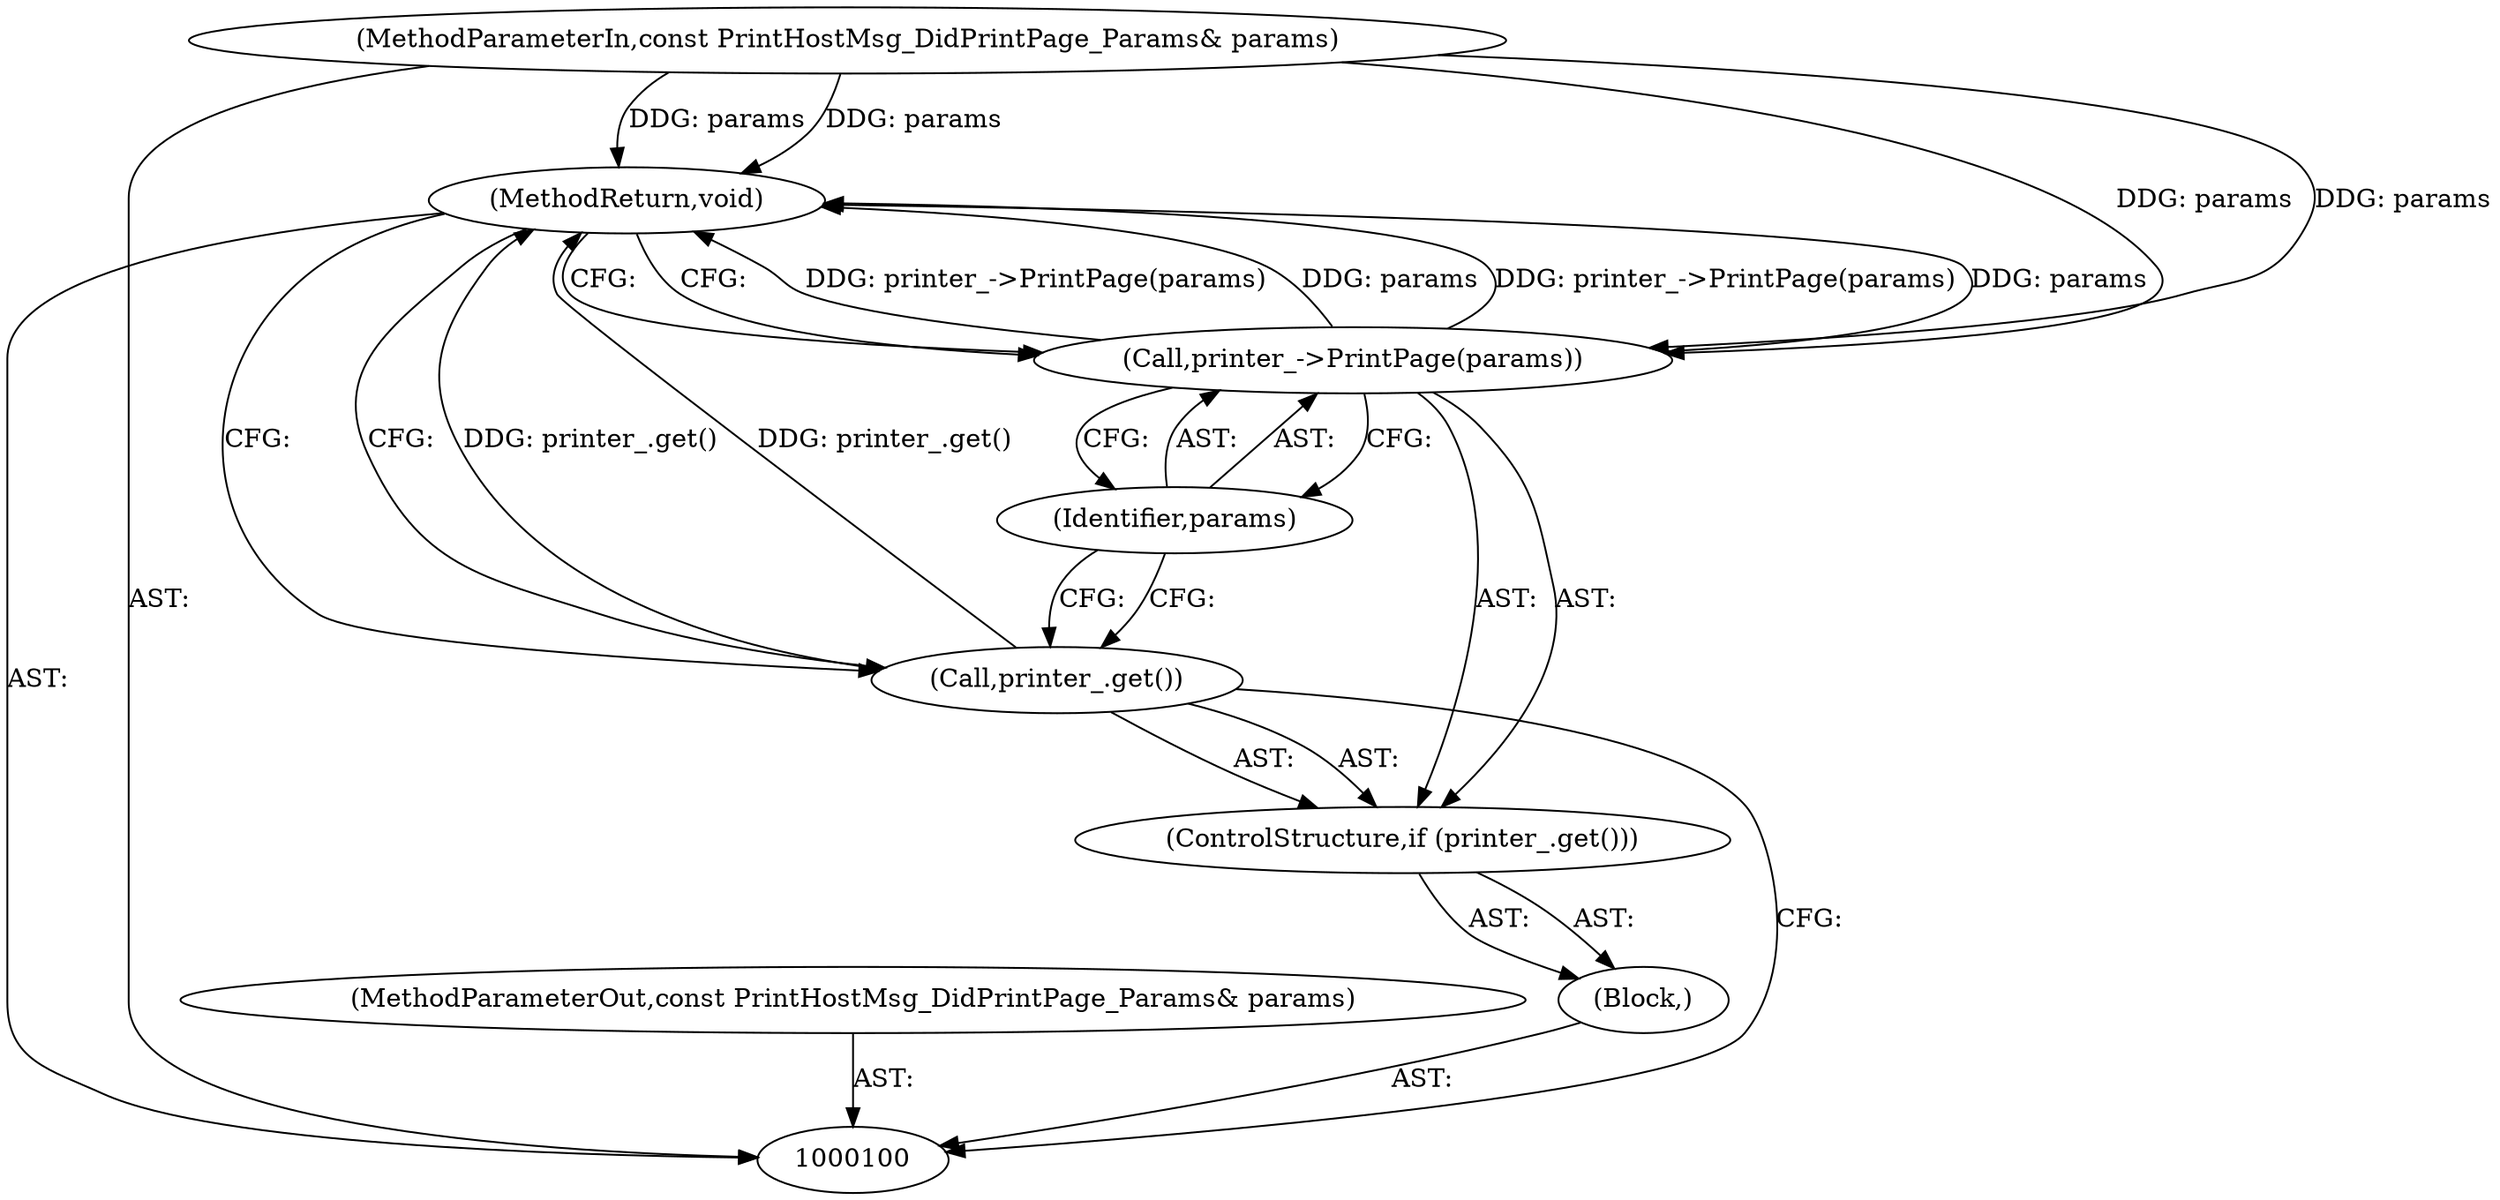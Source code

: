 digraph "1_Chrome_116d0963cadfbf55ef2ec3d13781987c4d80517a_30" {
"1000107" [label="(MethodReturn,void)"];
"1000101" [label="(MethodParameterIn,const PrintHostMsg_DidPrintPage_Params& params)"];
"1000118" [label="(MethodParameterOut,const PrintHostMsg_DidPrintPage_Params& params)"];
"1000102" [label="(Block,)"];
"1000103" [label="(ControlStructure,if (printer_.get()))"];
"1000104" [label="(Call,printer_.get())"];
"1000106" [label="(Identifier,params)"];
"1000105" [label="(Call,printer_->PrintPage(params))"];
"1000107" -> "1000100"  [label="AST: "];
"1000107" -> "1000105"  [label="CFG: "];
"1000107" -> "1000104"  [label="CFG: "];
"1000105" -> "1000107"  [label="DDG: printer_->PrintPage(params)"];
"1000105" -> "1000107"  [label="DDG: params"];
"1000104" -> "1000107"  [label="DDG: printer_.get()"];
"1000101" -> "1000107"  [label="DDG: params"];
"1000101" -> "1000100"  [label="AST: "];
"1000101" -> "1000107"  [label="DDG: params"];
"1000101" -> "1000105"  [label="DDG: params"];
"1000118" -> "1000100"  [label="AST: "];
"1000102" -> "1000100"  [label="AST: "];
"1000103" -> "1000102"  [label="AST: "];
"1000103" -> "1000102"  [label="AST: "];
"1000104" -> "1000103"  [label="AST: "];
"1000105" -> "1000103"  [label="AST: "];
"1000104" -> "1000103"  [label="AST: "];
"1000104" -> "1000100"  [label="CFG: "];
"1000106" -> "1000104"  [label="CFG: "];
"1000107" -> "1000104"  [label="CFG: "];
"1000104" -> "1000107"  [label="DDG: printer_.get()"];
"1000106" -> "1000105"  [label="AST: "];
"1000106" -> "1000104"  [label="CFG: "];
"1000105" -> "1000106"  [label="CFG: "];
"1000105" -> "1000103"  [label="AST: "];
"1000105" -> "1000106"  [label="CFG: "];
"1000106" -> "1000105"  [label="AST: "];
"1000107" -> "1000105"  [label="CFG: "];
"1000105" -> "1000107"  [label="DDG: printer_->PrintPage(params)"];
"1000105" -> "1000107"  [label="DDG: params"];
"1000101" -> "1000105"  [label="DDG: params"];
}
